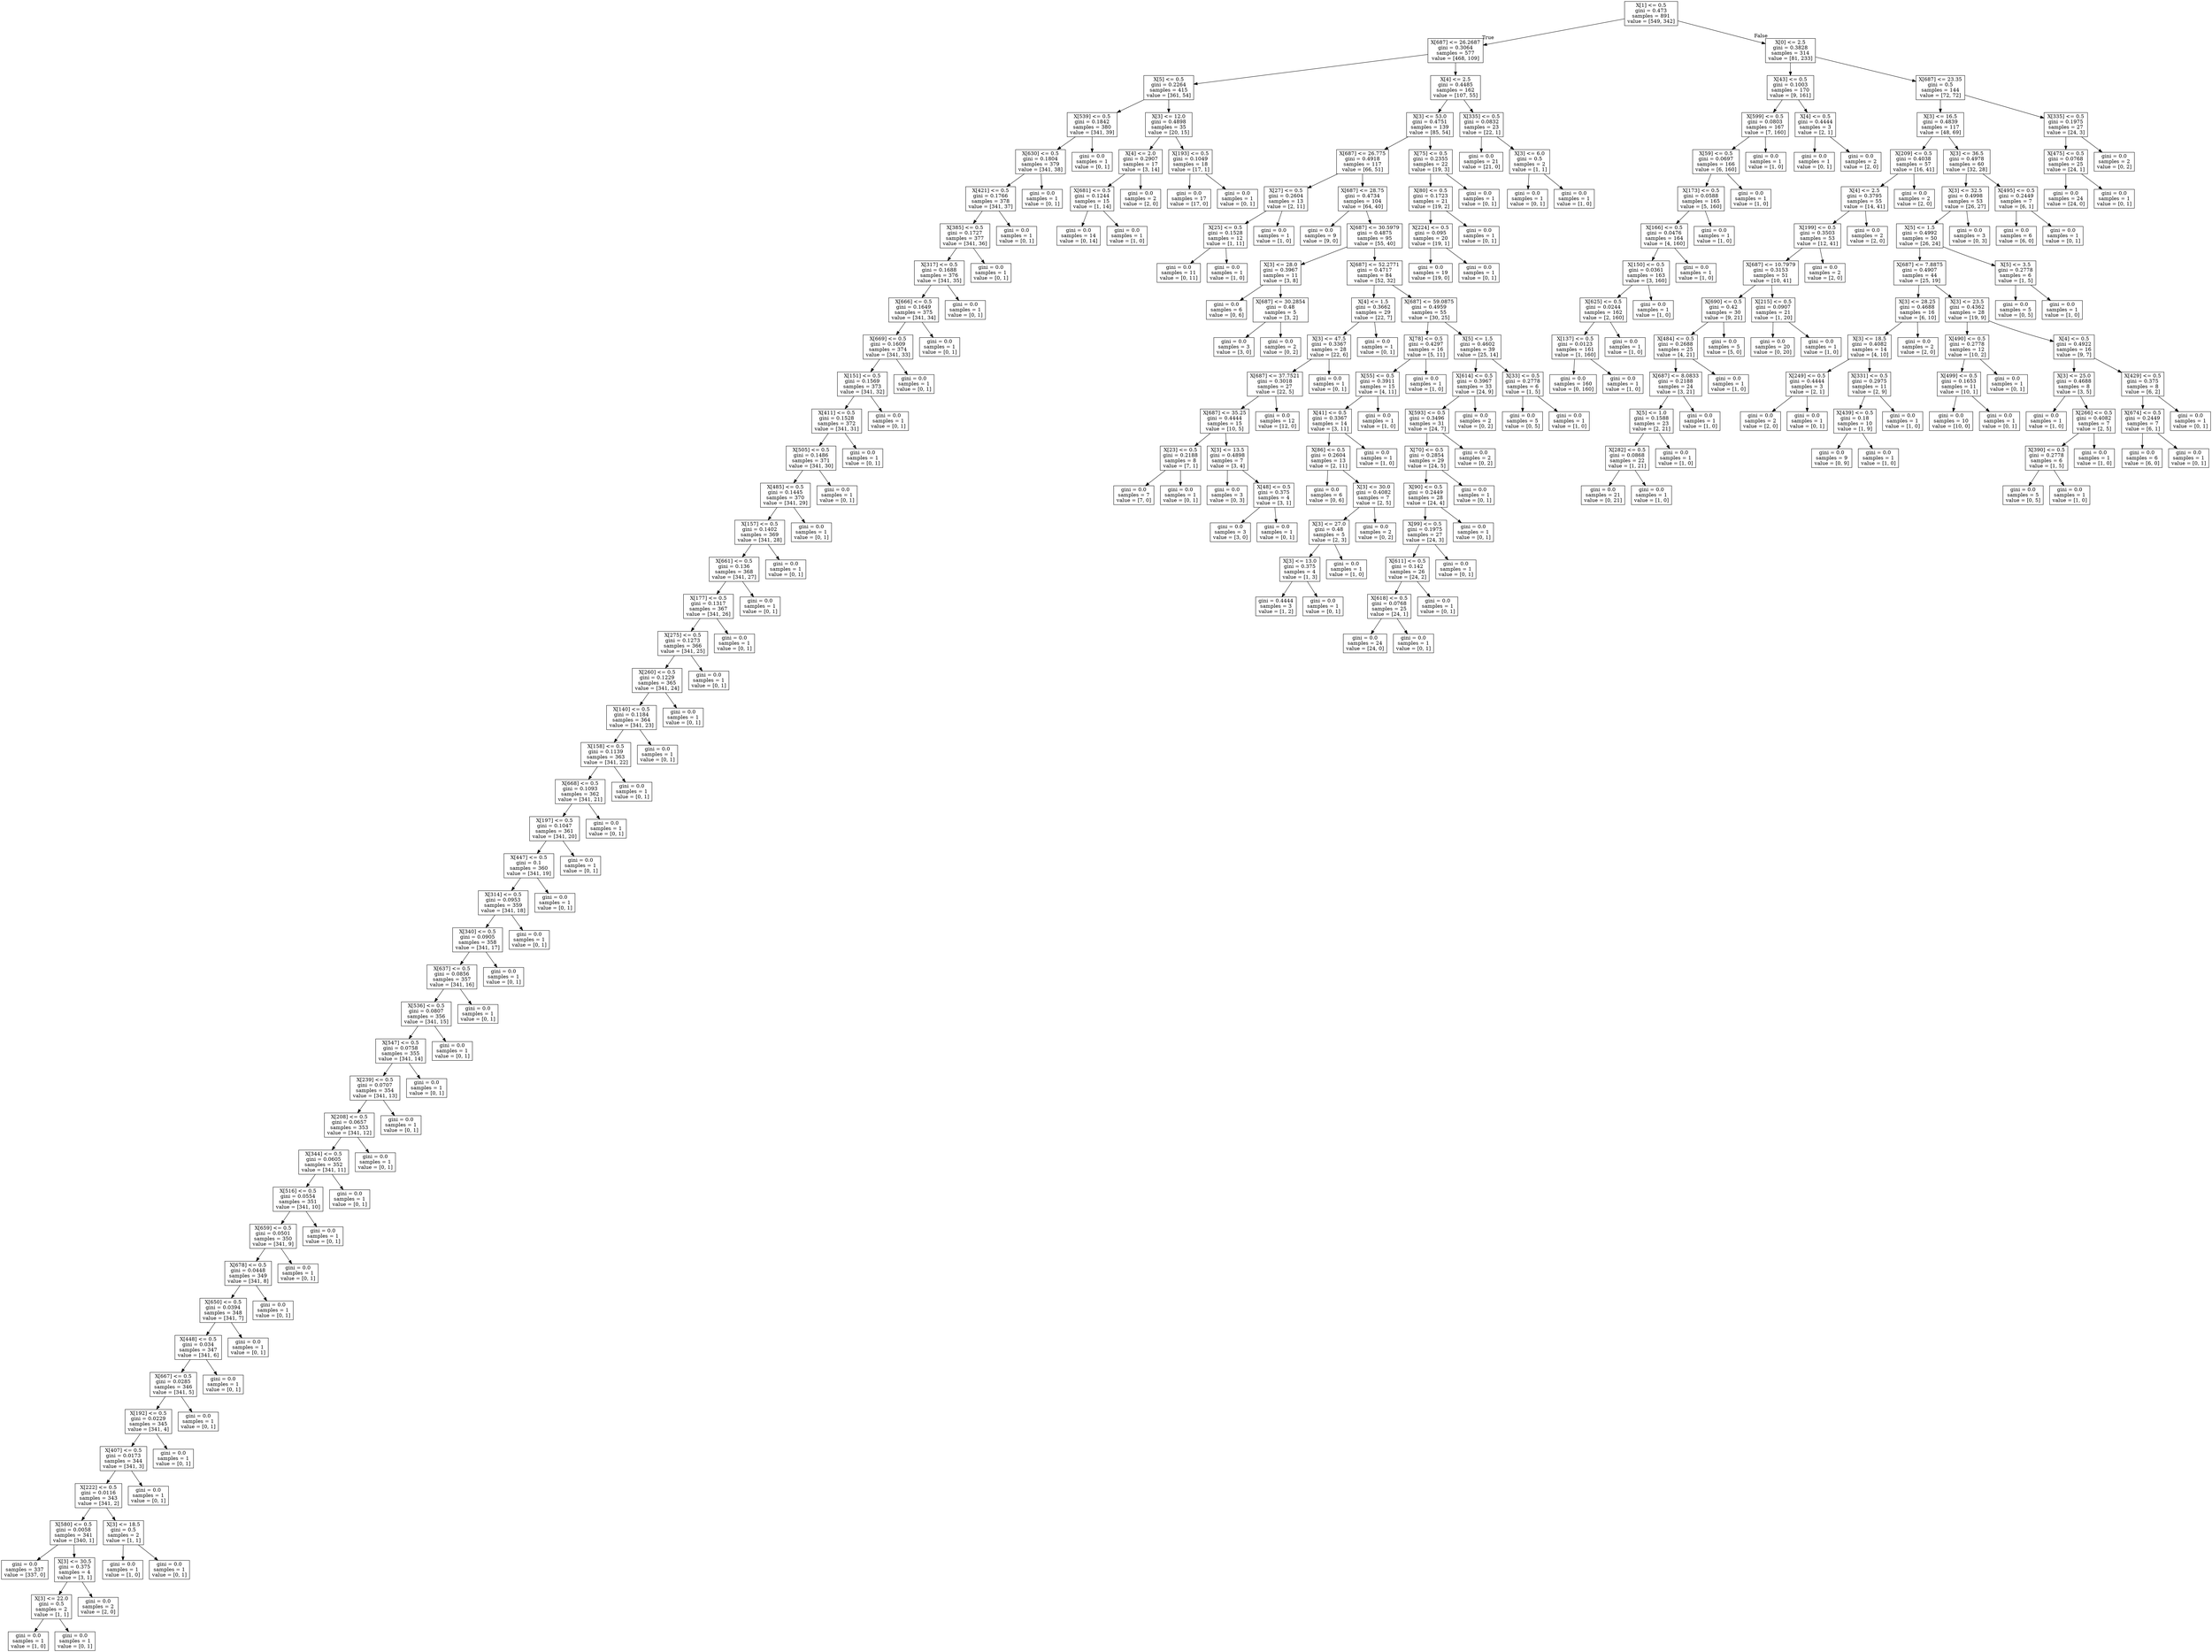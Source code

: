 digraph Tree {
node [shape=box] ;
0 [label="X[1] <= 0.5\ngini = 0.473\nsamples = 891\nvalue = [549, 342]"] ;
1 [label="X[687] <= 26.2687\ngini = 0.3064\nsamples = 577\nvalue = [468, 109]"] ;
0 -> 1 [labeldistance=2.5, labelangle=45, headlabel="True"] ;
2 [label="X[5] <= 0.5\ngini = 0.2264\nsamples = 415\nvalue = [361, 54]"] ;
1 -> 2 ;
3 [label="X[539] <= 0.5\ngini = 0.1842\nsamples = 380\nvalue = [341, 39]"] ;
2 -> 3 ;
4 [label="X[630] <= 0.5\ngini = 0.1804\nsamples = 379\nvalue = [341, 38]"] ;
3 -> 4 ;
5 [label="X[421] <= 0.5\ngini = 0.1766\nsamples = 378\nvalue = [341, 37]"] ;
4 -> 5 ;
6 [label="X[385] <= 0.5\ngini = 0.1727\nsamples = 377\nvalue = [341, 36]"] ;
5 -> 6 ;
7 [label="X[317] <= 0.5\ngini = 0.1688\nsamples = 376\nvalue = [341, 35]"] ;
6 -> 7 ;
8 [label="X[666] <= 0.5\ngini = 0.1649\nsamples = 375\nvalue = [341, 34]"] ;
7 -> 8 ;
9 [label="X[669] <= 0.5\ngini = 0.1609\nsamples = 374\nvalue = [341, 33]"] ;
8 -> 9 ;
10 [label="X[151] <= 0.5\ngini = 0.1569\nsamples = 373\nvalue = [341, 32]"] ;
9 -> 10 ;
11 [label="X[411] <= 0.5\ngini = 0.1528\nsamples = 372\nvalue = [341, 31]"] ;
10 -> 11 ;
12 [label="X[505] <= 0.5\ngini = 0.1486\nsamples = 371\nvalue = [341, 30]"] ;
11 -> 12 ;
13 [label="X[485] <= 0.5\ngini = 0.1445\nsamples = 370\nvalue = [341, 29]"] ;
12 -> 13 ;
14 [label="X[157] <= 0.5\ngini = 0.1402\nsamples = 369\nvalue = [341, 28]"] ;
13 -> 14 ;
15 [label="X[661] <= 0.5\ngini = 0.136\nsamples = 368\nvalue = [341, 27]"] ;
14 -> 15 ;
16 [label="X[177] <= 0.5\ngini = 0.1317\nsamples = 367\nvalue = [341, 26]"] ;
15 -> 16 ;
17 [label="X[275] <= 0.5\ngini = 0.1273\nsamples = 366\nvalue = [341, 25]"] ;
16 -> 17 ;
18 [label="X[260] <= 0.5\ngini = 0.1229\nsamples = 365\nvalue = [341, 24]"] ;
17 -> 18 ;
19 [label="X[140] <= 0.5\ngini = 0.1184\nsamples = 364\nvalue = [341, 23]"] ;
18 -> 19 ;
20 [label="X[158] <= 0.5\ngini = 0.1139\nsamples = 363\nvalue = [341, 22]"] ;
19 -> 20 ;
21 [label="X[668] <= 0.5\ngini = 0.1093\nsamples = 362\nvalue = [341, 21]"] ;
20 -> 21 ;
22 [label="X[197] <= 0.5\ngini = 0.1047\nsamples = 361\nvalue = [341, 20]"] ;
21 -> 22 ;
23 [label="X[447] <= 0.5\ngini = 0.1\nsamples = 360\nvalue = [341, 19]"] ;
22 -> 23 ;
24 [label="X[314] <= 0.5\ngini = 0.0953\nsamples = 359\nvalue = [341, 18]"] ;
23 -> 24 ;
25 [label="X[340] <= 0.5\ngini = 0.0905\nsamples = 358\nvalue = [341, 17]"] ;
24 -> 25 ;
26 [label="X[637] <= 0.5\ngini = 0.0856\nsamples = 357\nvalue = [341, 16]"] ;
25 -> 26 ;
27 [label="X[536] <= 0.5\ngini = 0.0807\nsamples = 356\nvalue = [341, 15]"] ;
26 -> 27 ;
28 [label="X[547] <= 0.5\ngini = 0.0758\nsamples = 355\nvalue = [341, 14]"] ;
27 -> 28 ;
29 [label="X[239] <= 0.5\ngini = 0.0707\nsamples = 354\nvalue = [341, 13]"] ;
28 -> 29 ;
30 [label="X[208] <= 0.5\ngini = 0.0657\nsamples = 353\nvalue = [341, 12]"] ;
29 -> 30 ;
31 [label="X[344] <= 0.5\ngini = 0.0605\nsamples = 352\nvalue = [341, 11]"] ;
30 -> 31 ;
32 [label="X[516] <= 0.5\ngini = 0.0554\nsamples = 351\nvalue = [341, 10]"] ;
31 -> 32 ;
33 [label="X[659] <= 0.5\ngini = 0.0501\nsamples = 350\nvalue = [341, 9]"] ;
32 -> 33 ;
34 [label="X[678] <= 0.5\ngini = 0.0448\nsamples = 349\nvalue = [341, 8]"] ;
33 -> 34 ;
35 [label="X[650] <= 0.5\ngini = 0.0394\nsamples = 348\nvalue = [341, 7]"] ;
34 -> 35 ;
36 [label="X[448] <= 0.5\ngini = 0.034\nsamples = 347\nvalue = [341, 6]"] ;
35 -> 36 ;
37 [label="X[667] <= 0.5\ngini = 0.0285\nsamples = 346\nvalue = [341, 5]"] ;
36 -> 37 ;
38 [label="X[192] <= 0.5\ngini = 0.0229\nsamples = 345\nvalue = [341, 4]"] ;
37 -> 38 ;
39 [label="X[407] <= 0.5\ngini = 0.0173\nsamples = 344\nvalue = [341, 3]"] ;
38 -> 39 ;
40 [label="X[222] <= 0.5\ngini = 0.0116\nsamples = 343\nvalue = [341, 2]"] ;
39 -> 40 ;
41 [label="X[580] <= 0.5\ngini = 0.0058\nsamples = 341\nvalue = [340, 1]"] ;
40 -> 41 ;
42 [label="gini = 0.0\nsamples = 337\nvalue = [337, 0]"] ;
41 -> 42 ;
43 [label="X[3] <= 30.5\ngini = 0.375\nsamples = 4\nvalue = [3, 1]"] ;
41 -> 43 ;
44 [label="X[3] <= 22.0\ngini = 0.5\nsamples = 2\nvalue = [1, 1]"] ;
43 -> 44 ;
45 [label="gini = 0.0\nsamples = 1\nvalue = [1, 0]"] ;
44 -> 45 ;
46 [label="gini = 0.0\nsamples = 1\nvalue = [0, 1]"] ;
44 -> 46 ;
47 [label="gini = 0.0\nsamples = 2\nvalue = [2, 0]"] ;
43 -> 47 ;
48 [label="X[3] <= 18.5\ngini = 0.5\nsamples = 2\nvalue = [1, 1]"] ;
40 -> 48 ;
49 [label="gini = 0.0\nsamples = 1\nvalue = [1, 0]"] ;
48 -> 49 ;
50 [label="gini = 0.0\nsamples = 1\nvalue = [0, 1]"] ;
48 -> 50 ;
51 [label="gini = 0.0\nsamples = 1\nvalue = [0, 1]"] ;
39 -> 51 ;
52 [label="gini = 0.0\nsamples = 1\nvalue = [0, 1]"] ;
38 -> 52 ;
53 [label="gini = 0.0\nsamples = 1\nvalue = [0, 1]"] ;
37 -> 53 ;
54 [label="gini = 0.0\nsamples = 1\nvalue = [0, 1]"] ;
36 -> 54 ;
55 [label="gini = 0.0\nsamples = 1\nvalue = [0, 1]"] ;
35 -> 55 ;
56 [label="gini = 0.0\nsamples = 1\nvalue = [0, 1]"] ;
34 -> 56 ;
57 [label="gini = 0.0\nsamples = 1\nvalue = [0, 1]"] ;
33 -> 57 ;
58 [label="gini = 0.0\nsamples = 1\nvalue = [0, 1]"] ;
32 -> 58 ;
59 [label="gini = 0.0\nsamples = 1\nvalue = [0, 1]"] ;
31 -> 59 ;
60 [label="gini = 0.0\nsamples = 1\nvalue = [0, 1]"] ;
30 -> 60 ;
61 [label="gini = 0.0\nsamples = 1\nvalue = [0, 1]"] ;
29 -> 61 ;
62 [label="gini = 0.0\nsamples = 1\nvalue = [0, 1]"] ;
28 -> 62 ;
63 [label="gini = 0.0\nsamples = 1\nvalue = [0, 1]"] ;
27 -> 63 ;
64 [label="gini = 0.0\nsamples = 1\nvalue = [0, 1]"] ;
26 -> 64 ;
65 [label="gini = 0.0\nsamples = 1\nvalue = [0, 1]"] ;
25 -> 65 ;
66 [label="gini = 0.0\nsamples = 1\nvalue = [0, 1]"] ;
24 -> 66 ;
67 [label="gini = 0.0\nsamples = 1\nvalue = [0, 1]"] ;
23 -> 67 ;
68 [label="gini = 0.0\nsamples = 1\nvalue = [0, 1]"] ;
22 -> 68 ;
69 [label="gini = 0.0\nsamples = 1\nvalue = [0, 1]"] ;
21 -> 69 ;
70 [label="gini = 0.0\nsamples = 1\nvalue = [0, 1]"] ;
20 -> 70 ;
71 [label="gini = 0.0\nsamples = 1\nvalue = [0, 1]"] ;
19 -> 71 ;
72 [label="gini = 0.0\nsamples = 1\nvalue = [0, 1]"] ;
18 -> 72 ;
73 [label="gini = 0.0\nsamples = 1\nvalue = [0, 1]"] ;
17 -> 73 ;
74 [label="gini = 0.0\nsamples = 1\nvalue = [0, 1]"] ;
16 -> 74 ;
75 [label="gini = 0.0\nsamples = 1\nvalue = [0, 1]"] ;
15 -> 75 ;
76 [label="gini = 0.0\nsamples = 1\nvalue = [0, 1]"] ;
14 -> 76 ;
77 [label="gini = 0.0\nsamples = 1\nvalue = [0, 1]"] ;
13 -> 77 ;
78 [label="gini = 0.0\nsamples = 1\nvalue = [0, 1]"] ;
12 -> 78 ;
79 [label="gini = 0.0\nsamples = 1\nvalue = [0, 1]"] ;
11 -> 79 ;
80 [label="gini = 0.0\nsamples = 1\nvalue = [0, 1]"] ;
10 -> 80 ;
81 [label="gini = 0.0\nsamples = 1\nvalue = [0, 1]"] ;
9 -> 81 ;
82 [label="gini = 0.0\nsamples = 1\nvalue = [0, 1]"] ;
8 -> 82 ;
83 [label="gini = 0.0\nsamples = 1\nvalue = [0, 1]"] ;
7 -> 83 ;
84 [label="gini = 0.0\nsamples = 1\nvalue = [0, 1]"] ;
6 -> 84 ;
85 [label="gini = 0.0\nsamples = 1\nvalue = [0, 1]"] ;
5 -> 85 ;
86 [label="gini = 0.0\nsamples = 1\nvalue = [0, 1]"] ;
4 -> 86 ;
87 [label="gini = 0.0\nsamples = 1\nvalue = [0, 1]"] ;
3 -> 87 ;
88 [label="X[3] <= 12.0\ngini = 0.4898\nsamples = 35\nvalue = [20, 15]"] ;
2 -> 88 ;
89 [label="X[4] <= 2.0\ngini = 0.2907\nsamples = 17\nvalue = [3, 14]"] ;
88 -> 89 ;
90 [label="X[681] <= 0.5\ngini = 0.1244\nsamples = 15\nvalue = [1, 14]"] ;
89 -> 90 ;
91 [label="gini = 0.0\nsamples = 14\nvalue = [0, 14]"] ;
90 -> 91 ;
92 [label="gini = 0.0\nsamples = 1\nvalue = [1, 0]"] ;
90 -> 92 ;
93 [label="gini = 0.0\nsamples = 2\nvalue = [2, 0]"] ;
89 -> 93 ;
94 [label="X[193] <= 0.5\ngini = 0.1049\nsamples = 18\nvalue = [17, 1]"] ;
88 -> 94 ;
95 [label="gini = 0.0\nsamples = 17\nvalue = [17, 0]"] ;
94 -> 95 ;
96 [label="gini = 0.0\nsamples = 1\nvalue = [0, 1]"] ;
94 -> 96 ;
97 [label="X[4] <= 2.5\ngini = 0.4485\nsamples = 162\nvalue = [107, 55]"] ;
1 -> 97 ;
98 [label="X[3] <= 53.0\ngini = 0.4751\nsamples = 139\nvalue = [85, 54]"] ;
97 -> 98 ;
99 [label="X[687] <= 26.775\ngini = 0.4918\nsamples = 117\nvalue = [66, 51]"] ;
98 -> 99 ;
100 [label="X[27] <= 0.5\ngini = 0.2604\nsamples = 13\nvalue = [2, 11]"] ;
99 -> 100 ;
101 [label="X[25] <= 0.5\ngini = 0.1528\nsamples = 12\nvalue = [1, 11]"] ;
100 -> 101 ;
102 [label="gini = 0.0\nsamples = 11\nvalue = [0, 11]"] ;
101 -> 102 ;
103 [label="gini = 0.0\nsamples = 1\nvalue = [1, 0]"] ;
101 -> 103 ;
104 [label="gini = 0.0\nsamples = 1\nvalue = [1, 0]"] ;
100 -> 104 ;
105 [label="X[687] <= 28.75\ngini = 0.4734\nsamples = 104\nvalue = [64, 40]"] ;
99 -> 105 ;
106 [label="gini = 0.0\nsamples = 9\nvalue = [9, 0]"] ;
105 -> 106 ;
107 [label="X[687] <= 30.5979\ngini = 0.4875\nsamples = 95\nvalue = [55, 40]"] ;
105 -> 107 ;
108 [label="X[3] <= 28.0\ngini = 0.3967\nsamples = 11\nvalue = [3, 8]"] ;
107 -> 108 ;
109 [label="gini = 0.0\nsamples = 6\nvalue = [0, 6]"] ;
108 -> 109 ;
110 [label="X[687] <= 30.2854\ngini = 0.48\nsamples = 5\nvalue = [3, 2]"] ;
108 -> 110 ;
111 [label="gini = 0.0\nsamples = 3\nvalue = [3, 0]"] ;
110 -> 111 ;
112 [label="gini = 0.0\nsamples = 2\nvalue = [0, 2]"] ;
110 -> 112 ;
113 [label="X[687] <= 52.2771\ngini = 0.4717\nsamples = 84\nvalue = [52, 32]"] ;
107 -> 113 ;
114 [label="X[4] <= 1.5\ngini = 0.3662\nsamples = 29\nvalue = [22, 7]"] ;
113 -> 114 ;
115 [label="X[3] <= 47.5\ngini = 0.3367\nsamples = 28\nvalue = [22, 6]"] ;
114 -> 115 ;
116 [label="X[687] <= 37.7521\ngini = 0.3018\nsamples = 27\nvalue = [22, 5]"] ;
115 -> 116 ;
117 [label="X[687] <= 35.25\ngini = 0.4444\nsamples = 15\nvalue = [10, 5]"] ;
116 -> 117 ;
118 [label="X[23] <= 0.5\ngini = 0.2188\nsamples = 8\nvalue = [7, 1]"] ;
117 -> 118 ;
119 [label="gini = 0.0\nsamples = 7\nvalue = [7, 0]"] ;
118 -> 119 ;
120 [label="gini = 0.0\nsamples = 1\nvalue = [0, 1]"] ;
118 -> 120 ;
121 [label="X[3] <= 13.5\ngini = 0.4898\nsamples = 7\nvalue = [3, 4]"] ;
117 -> 121 ;
122 [label="gini = 0.0\nsamples = 3\nvalue = [0, 3]"] ;
121 -> 122 ;
123 [label="X[48] <= 0.5\ngini = 0.375\nsamples = 4\nvalue = [3, 1]"] ;
121 -> 123 ;
124 [label="gini = 0.0\nsamples = 3\nvalue = [3, 0]"] ;
123 -> 124 ;
125 [label="gini = 0.0\nsamples = 1\nvalue = [0, 1]"] ;
123 -> 125 ;
126 [label="gini = 0.0\nsamples = 12\nvalue = [12, 0]"] ;
116 -> 126 ;
127 [label="gini = 0.0\nsamples = 1\nvalue = [0, 1]"] ;
115 -> 127 ;
128 [label="gini = 0.0\nsamples = 1\nvalue = [0, 1]"] ;
114 -> 128 ;
129 [label="X[687] <= 59.0875\ngini = 0.4959\nsamples = 55\nvalue = [30, 25]"] ;
113 -> 129 ;
130 [label="X[78] <= 0.5\ngini = 0.4297\nsamples = 16\nvalue = [5, 11]"] ;
129 -> 130 ;
131 [label="X[55] <= 0.5\ngini = 0.3911\nsamples = 15\nvalue = [4, 11]"] ;
130 -> 131 ;
132 [label="X[41] <= 0.5\ngini = 0.3367\nsamples = 14\nvalue = [3, 11]"] ;
131 -> 132 ;
133 [label="X[86] <= 0.5\ngini = 0.2604\nsamples = 13\nvalue = [2, 11]"] ;
132 -> 133 ;
134 [label="gini = 0.0\nsamples = 6\nvalue = [0, 6]"] ;
133 -> 134 ;
135 [label="X[3] <= 30.0\ngini = 0.4082\nsamples = 7\nvalue = [2, 5]"] ;
133 -> 135 ;
136 [label="X[3] <= 27.0\ngini = 0.48\nsamples = 5\nvalue = [2, 3]"] ;
135 -> 136 ;
137 [label="X[3] <= 13.0\ngini = 0.375\nsamples = 4\nvalue = [1, 3]"] ;
136 -> 137 ;
138 [label="gini = 0.4444\nsamples = 3\nvalue = [1, 2]"] ;
137 -> 138 ;
139 [label="gini = 0.0\nsamples = 1\nvalue = [0, 1]"] ;
137 -> 139 ;
140 [label="gini = 0.0\nsamples = 1\nvalue = [1, 0]"] ;
136 -> 140 ;
141 [label="gini = 0.0\nsamples = 2\nvalue = [0, 2]"] ;
135 -> 141 ;
142 [label="gini = 0.0\nsamples = 1\nvalue = [1, 0]"] ;
132 -> 142 ;
143 [label="gini = 0.0\nsamples = 1\nvalue = [1, 0]"] ;
131 -> 143 ;
144 [label="gini = 0.0\nsamples = 1\nvalue = [1, 0]"] ;
130 -> 144 ;
145 [label="X[5] <= 1.5\ngini = 0.4602\nsamples = 39\nvalue = [25, 14]"] ;
129 -> 145 ;
146 [label="X[614] <= 0.5\ngini = 0.3967\nsamples = 33\nvalue = [24, 9]"] ;
145 -> 146 ;
147 [label="X[593] <= 0.5\ngini = 0.3496\nsamples = 31\nvalue = [24, 7]"] ;
146 -> 147 ;
148 [label="X[70] <= 0.5\ngini = 0.2854\nsamples = 29\nvalue = [24, 5]"] ;
147 -> 148 ;
149 [label="X[90] <= 0.5\ngini = 0.2449\nsamples = 28\nvalue = [24, 4]"] ;
148 -> 149 ;
150 [label="X[99] <= 0.5\ngini = 0.1975\nsamples = 27\nvalue = [24, 3]"] ;
149 -> 150 ;
151 [label="X[611] <= 0.5\ngini = 0.142\nsamples = 26\nvalue = [24, 2]"] ;
150 -> 151 ;
152 [label="X[618] <= 0.5\ngini = 0.0768\nsamples = 25\nvalue = [24, 1]"] ;
151 -> 152 ;
153 [label="gini = 0.0\nsamples = 24\nvalue = [24, 0]"] ;
152 -> 153 ;
154 [label="gini = 0.0\nsamples = 1\nvalue = [0, 1]"] ;
152 -> 154 ;
155 [label="gini = 0.0\nsamples = 1\nvalue = [0, 1]"] ;
151 -> 155 ;
156 [label="gini = 0.0\nsamples = 1\nvalue = [0, 1]"] ;
150 -> 156 ;
157 [label="gini = 0.0\nsamples = 1\nvalue = [0, 1]"] ;
149 -> 157 ;
158 [label="gini = 0.0\nsamples = 1\nvalue = [0, 1]"] ;
148 -> 158 ;
159 [label="gini = 0.0\nsamples = 2\nvalue = [0, 2]"] ;
147 -> 159 ;
160 [label="gini = 0.0\nsamples = 2\nvalue = [0, 2]"] ;
146 -> 160 ;
161 [label="X[33] <= 0.5\ngini = 0.2778\nsamples = 6\nvalue = [1, 5]"] ;
145 -> 161 ;
162 [label="gini = 0.0\nsamples = 5\nvalue = [0, 5]"] ;
161 -> 162 ;
163 [label="gini = 0.0\nsamples = 1\nvalue = [1, 0]"] ;
161 -> 163 ;
164 [label="X[75] <= 0.5\ngini = 0.2355\nsamples = 22\nvalue = [19, 3]"] ;
98 -> 164 ;
165 [label="X[80] <= 0.5\ngini = 0.1723\nsamples = 21\nvalue = [19, 2]"] ;
164 -> 165 ;
166 [label="X[224] <= 0.5\ngini = 0.095\nsamples = 20\nvalue = [19, 1]"] ;
165 -> 166 ;
167 [label="gini = 0.0\nsamples = 19\nvalue = [19, 0]"] ;
166 -> 167 ;
168 [label="gini = 0.0\nsamples = 1\nvalue = [0, 1]"] ;
166 -> 168 ;
169 [label="gini = 0.0\nsamples = 1\nvalue = [0, 1]"] ;
165 -> 169 ;
170 [label="gini = 0.0\nsamples = 1\nvalue = [0, 1]"] ;
164 -> 170 ;
171 [label="X[335] <= 0.5\ngini = 0.0832\nsamples = 23\nvalue = [22, 1]"] ;
97 -> 171 ;
172 [label="gini = 0.0\nsamples = 21\nvalue = [21, 0]"] ;
171 -> 172 ;
173 [label="X[3] <= 6.0\ngini = 0.5\nsamples = 2\nvalue = [1, 1]"] ;
171 -> 173 ;
174 [label="gini = 0.0\nsamples = 1\nvalue = [0, 1]"] ;
173 -> 174 ;
175 [label="gini = 0.0\nsamples = 1\nvalue = [1, 0]"] ;
173 -> 175 ;
176 [label="X[0] <= 2.5\ngini = 0.3828\nsamples = 314\nvalue = [81, 233]"] ;
0 -> 176 [labeldistance=2.5, labelangle=-45, headlabel="False"] ;
177 [label="X[43] <= 0.5\ngini = 0.1003\nsamples = 170\nvalue = [9, 161]"] ;
176 -> 177 ;
178 [label="X[599] <= 0.5\ngini = 0.0803\nsamples = 167\nvalue = [7, 160]"] ;
177 -> 178 ;
179 [label="X[59] <= 0.5\ngini = 0.0697\nsamples = 166\nvalue = [6, 160]"] ;
178 -> 179 ;
180 [label="X[173] <= 0.5\ngini = 0.0588\nsamples = 165\nvalue = [5, 160]"] ;
179 -> 180 ;
181 [label="X[166] <= 0.5\ngini = 0.0476\nsamples = 164\nvalue = [4, 160]"] ;
180 -> 181 ;
182 [label="X[150] <= 0.5\ngini = 0.0361\nsamples = 163\nvalue = [3, 160]"] ;
181 -> 182 ;
183 [label="X[625] <= 0.5\ngini = 0.0244\nsamples = 162\nvalue = [2, 160]"] ;
182 -> 183 ;
184 [label="X[137] <= 0.5\ngini = 0.0123\nsamples = 161\nvalue = [1, 160]"] ;
183 -> 184 ;
185 [label="gini = 0.0\nsamples = 160\nvalue = [0, 160]"] ;
184 -> 185 ;
186 [label="gini = 0.0\nsamples = 1\nvalue = [1, 0]"] ;
184 -> 186 ;
187 [label="gini = 0.0\nsamples = 1\nvalue = [1, 0]"] ;
183 -> 187 ;
188 [label="gini = 0.0\nsamples = 1\nvalue = [1, 0]"] ;
182 -> 188 ;
189 [label="gini = 0.0\nsamples = 1\nvalue = [1, 0]"] ;
181 -> 189 ;
190 [label="gini = 0.0\nsamples = 1\nvalue = [1, 0]"] ;
180 -> 190 ;
191 [label="gini = 0.0\nsamples = 1\nvalue = [1, 0]"] ;
179 -> 191 ;
192 [label="gini = 0.0\nsamples = 1\nvalue = [1, 0]"] ;
178 -> 192 ;
193 [label="X[4] <= 0.5\ngini = 0.4444\nsamples = 3\nvalue = [2, 1]"] ;
177 -> 193 ;
194 [label="gini = 0.0\nsamples = 1\nvalue = [0, 1]"] ;
193 -> 194 ;
195 [label="gini = 0.0\nsamples = 2\nvalue = [2, 0]"] ;
193 -> 195 ;
196 [label="X[687] <= 23.35\ngini = 0.5\nsamples = 144\nvalue = [72, 72]"] ;
176 -> 196 ;
197 [label="X[3] <= 16.5\ngini = 0.4839\nsamples = 117\nvalue = [48, 69]"] ;
196 -> 197 ;
198 [label="X[209] <= 0.5\ngini = 0.4038\nsamples = 57\nvalue = [16, 41]"] ;
197 -> 198 ;
199 [label="X[4] <= 2.5\ngini = 0.3795\nsamples = 55\nvalue = [14, 41]"] ;
198 -> 199 ;
200 [label="X[199] <= 0.5\ngini = 0.3503\nsamples = 53\nvalue = [12, 41]"] ;
199 -> 200 ;
201 [label="X[687] <= 10.7979\ngini = 0.3153\nsamples = 51\nvalue = [10, 41]"] ;
200 -> 201 ;
202 [label="X[690] <= 0.5\ngini = 0.42\nsamples = 30\nvalue = [9, 21]"] ;
201 -> 202 ;
203 [label="X[484] <= 0.5\ngini = 0.2688\nsamples = 25\nvalue = [4, 21]"] ;
202 -> 203 ;
204 [label="X[687] <= 8.0833\ngini = 0.2188\nsamples = 24\nvalue = [3, 21]"] ;
203 -> 204 ;
205 [label="X[5] <= 1.0\ngini = 0.1588\nsamples = 23\nvalue = [2, 21]"] ;
204 -> 205 ;
206 [label="X[282] <= 0.5\ngini = 0.0868\nsamples = 22\nvalue = [1, 21]"] ;
205 -> 206 ;
207 [label="gini = 0.0\nsamples = 21\nvalue = [0, 21]"] ;
206 -> 207 ;
208 [label="gini = 0.0\nsamples = 1\nvalue = [1, 0]"] ;
206 -> 208 ;
209 [label="gini = 0.0\nsamples = 1\nvalue = [1, 0]"] ;
205 -> 209 ;
210 [label="gini = 0.0\nsamples = 1\nvalue = [1, 0]"] ;
204 -> 210 ;
211 [label="gini = 0.0\nsamples = 1\nvalue = [1, 0]"] ;
203 -> 211 ;
212 [label="gini = 0.0\nsamples = 5\nvalue = [5, 0]"] ;
202 -> 212 ;
213 [label="X[215] <= 0.5\ngini = 0.0907\nsamples = 21\nvalue = [1, 20]"] ;
201 -> 213 ;
214 [label="gini = 0.0\nsamples = 20\nvalue = [0, 20]"] ;
213 -> 214 ;
215 [label="gini = 0.0\nsamples = 1\nvalue = [1, 0]"] ;
213 -> 215 ;
216 [label="gini = 0.0\nsamples = 2\nvalue = [2, 0]"] ;
200 -> 216 ;
217 [label="gini = 0.0\nsamples = 2\nvalue = [2, 0]"] ;
199 -> 217 ;
218 [label="gini = 0.0\nsamples = 2\nvalue = [2, 0]"] ;
198 -> 218 ;
219 [label="X[3] <= 36.5\ngini = 0.4978\nsamples = 60\nvalue = [32, 28]"] ;
197 -> 219 ;
220 [label="X[3] <= 32.5\ngini = 0.4998\nsamples = 53\nvalue = [26, 27]"] ;
219 -> 220 ;
221 [label="X[5] <= 1.5\ngini = 0.4992\nsamples = 50\nvalue = [26, 24]"] ;
220 -> 221 ;
222 [label="X[687] <= 7.8875\ngini = 0.4907\nsamples = 44\nvalue = [25, 19]"] ;
221 -> 222 ;
223 [label="X[3] <= 28.25\ngini = 0.4688\nsamples = 16\nvalue = [6, 10]"] ;
222 -> 223 ;
224 [label="X[3] <= 18.5\ngini = 0.4082\nsamples = 14\nvalue = [4, 10]"] ;
223 -> 224 ;
225 [label="X[249] <= 0.5\ngini = 0.4444\nsamples = 3\nvalue = [2, 1]"] ;
224 -> 225 ;
226 [label="gini = 0.0\nsamples = 2\nvalue = [2, 0]"] ;
225 -> 226 ;
227 [label="gini = 0.0\nsamples = 1\nvalue = [0, 1]"] ;
225 -> 227 ;
228 [label="X[331] <= 0.5\ngini = 0.2975\nsamples = 11\nvalue = [2, 9]"] ;
224 -> 228 ;
229 [label="X[439] <= 0.5\ngini = 0.18\nsamples = 10\nvalue = [1, 9]"] ;
228 -> 229 ;
230 [label="gini = 0.0\nsamples = 9\nvalue = [0, 9]"] ;
229 -> 230 ;
231 [label="gini = 0.0\nsamples = 1\nvalue = [1, 0]"] ;
229 -> 231 ;
232 [label="gini = 0.0\nsamples = 1\nvalue = [1, 0]"] ;
228 -> 232 ;
233 [label="gini = 0.0\nsamples = 2\nvalue = [2, 0]"] ;
223 -> 233 ;
234 [label="X[3] <= 23.5\ngini = 0.4362\nsamples = 28\nvalue = [19, 9]"] ;
222 -> 234 ;
235 [label="X[490] <= 0.5\ngini = 0.2778\nsamples = 12\nvalue = [10, 2]"] ;
234 -> 235 ;
236 [label="X[499] <= 0.5\ngini = 0.1653\nsamples = 11\nvalue = [10, 1]"] ;
235 -> 236 ;
237 [label="gini = 0.0\nsamples = 10\nvalue = [10, 0]"] ;
236 -> 237 ;
238 [label="gini = 0.0\nsamples = 1\nvalue = [0, 1]"] ;
236 -> 238 ;
239 [label="gini = 0.0\nsamples = 1\nvalue = [0, 1]"] ;
235 -> 239 ;
240 [label="X[4] <= 0.5\ngini = 0.4922\nsamples = 16\nvalue = [9, 7]"] ;
234 -> 240 ;
241 [label="X[3] <= 25.0\ngini = 0.4688\nsamples = 8\nvalue = [3, 5]"] ;
240 -> 241 ;
242 [label="gini = 0.0\nsamples = 1\nvalue = [1, 0]"] ;
241 -> 242 ;
243 [label="X[266] <= 0.5\ngini = 0.4082\nsamples = 7\nvalue = [2, 5]"] ;
241 -> 243 ;
244 [label="X[390] <= 0.5\ngini = 0.2778\nsamples = 6\nvalue = [1, 5]"] ;
243 -> 244 ;
245 [label="gini = 0.0\nsamples = 5\nvalue = [0, 5]"] ;
244 -> 245 ;
246 [label="gini = 0.0\nsamples = 1\nvalue = [1, 0]"] ;
244 -> 246 ;
247 [label="gini = 0.0\nsamples = 1\nvalue = [1, 0]"] ;
243 -> 247 ;
248 [label="X[429] <= 0.5\ngini = 0.375\nsamples = 8\nvalue = [6, 2]"] ;
240 -> 248 ;
249 [label="X[674] <= 0.5\ngini = 0.2449\nsamples = 7\nvalue = [6, 1]"] ;
248 -> 249 ;
250 [label="gini = 0.0\nsamples = 6\nvalue = [6, 0]"] ;
249 -> 250 ;
251 [label="gini = 0.0\nsamples = 1\nvalue = [0, 1]"] ;
249 -> 251 ;
252 [label="gini = 0.0\nsamples = 1\nvalue = [0, 1]"] ;
248 -> 252 ;
253 [label="X[5] <= 3.5\ngini = 0.2778\nsamples = 6\nvalue = [1, 5]"] ;
221 -> 253 ;
254 [label="gini = 0.0\nsamples = 5\nvalue = [0, 5]"] ;
253 -> 254 ;
255 [label="gini = 0.0\nsamples = 1\nvalue = [1, 0]"] ;
253 -> 255 ;
256 [label="gini = 0.0\nsamples = 3\nvalue = [0, 3]"] ;
220 -> 256 ;
257 [label="X[495] <= 0.5\ngini = 0.2449\nsamples = 7\nvalue = [6, 1]"] ;
219 -> 257 ;
258 [label="gini = 0.0\nsamples = 6\nvalue = [6, 0]"] ;
257 -> 258 ;
259 [label="gini = 0.0\nsamples = 1\nvalue = [0, 1]"] ;
257 -> 259 ;
260 [label="X[335] <= 0.5\ngini = 0.1975\nsamples = 27\nvalue = [24, 3]"] ;
196 -> 260 ;
261 [label="X[475] <= 0.5\ngini = 0.0768\nsamples = 25\nvalue = [24, 1]"] ;
260 -> 261 ;
262 [label="gini = 0.0\nsamples = 24\nvalue = [24, 0]"] ;
261 -> 262 ;
263 [label="gini = 0.0\nsamples = 1\nvalue = [0, 1]"] ;
261 -> 263 ;
264 [label="gini = 0.0\nsamples = 2\nvalue = [0, 2]"] ;
260 -> 264 ;
}